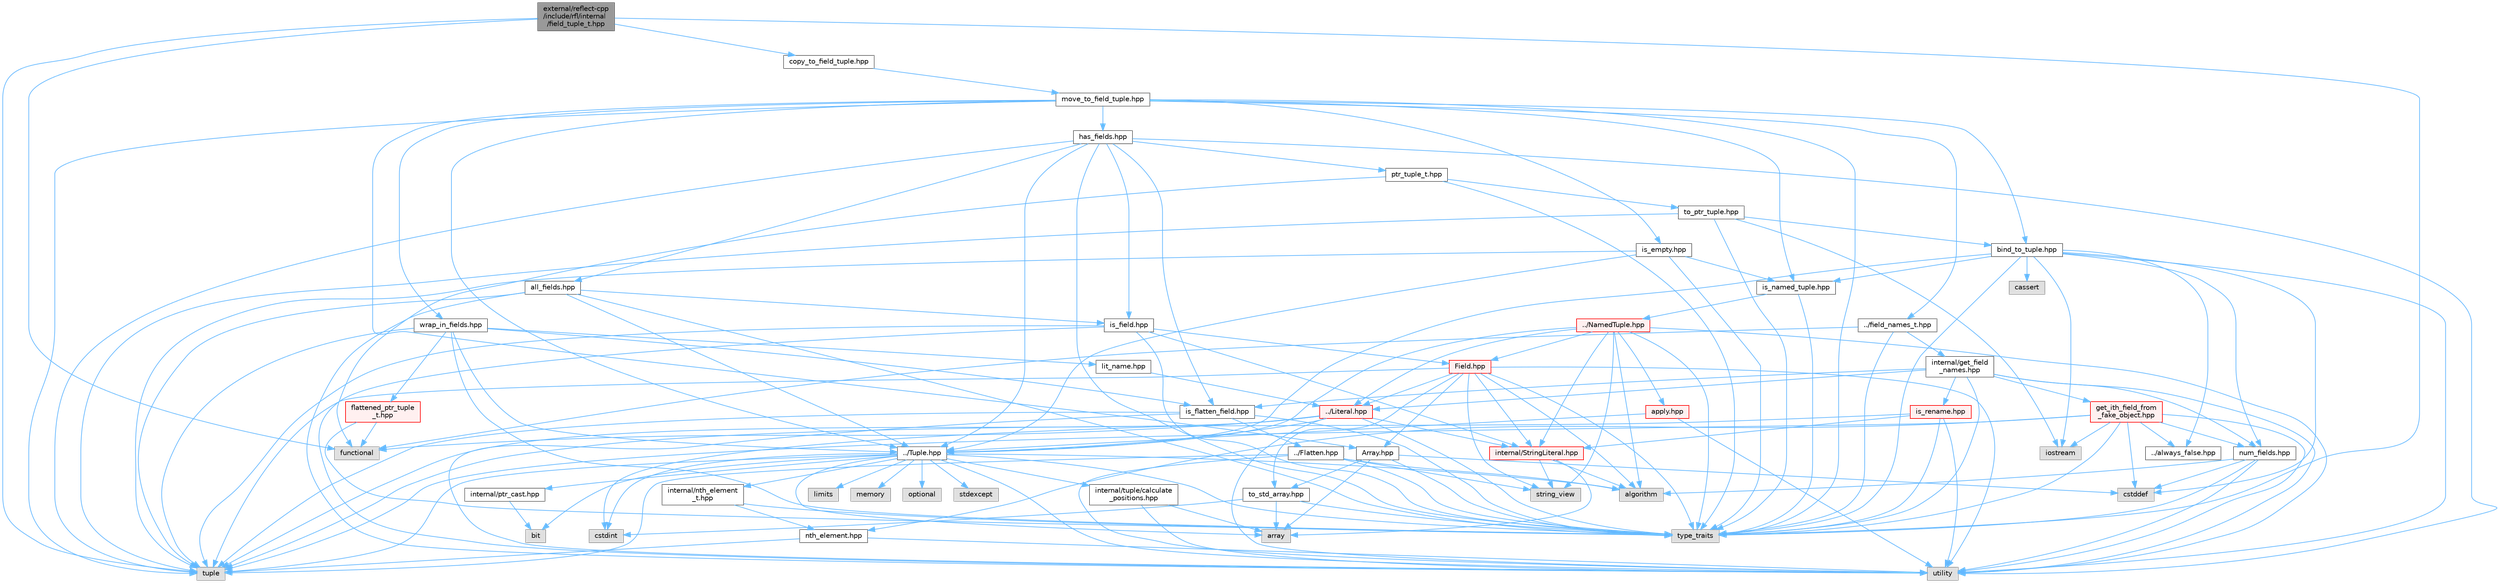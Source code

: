 digraph "external/reflect-cpp/include/rfl/internal/field_tuple_t.hpp"
{
 // LATEX_PDF_SIZE
  bgcolor="transparent";
  edge [fontname=Helvetica,fontsize=10,labelfontname=Helvetica,labelfontsize=10];
  node [fontname=Helvetica,fontsize=10,shape=box,height=0.2,width=0.4];
  Node1 [id="Node000001",label="external/reflect-cpp\l/include/rfl/internal\l/field_tuple_t.hpp",height=0.2,width=0.4,color="gray40", fillcolor="grey60", style="filled", fontcolor="black",tooltip=" "];
  Node1 -> Node2 [id="edge1_Node000001_Node000002",color="steelblue1",style="solid",tooltip=" "];
  Node2 [id="Node000002",label="functional",height=0.2,width=0.4,color="grey60", fillcolor="#E0E0E0", style="filled",tooltip=" "];
  Node1 -> Node3 [id="edge2_Node000001_Node000003",color="steelblue1",style="solid",tooltip=" "];
  Node3 [id="Node000003",label="tuple",height=0.2,width=0.4,color="grey60", fillcolor="#E0E0E0", style="filled",tooltip=" "];
  Node1 -> Node4 [id="edge3_Node000001_Node000004",color="steelblue1",style="solid",tooltip=" "];
  Node4 [id="Node000004",label="type_traits",height=0.2,width=0.4,color="grey60", fillcolor="#E0E0E0", style="filled",tooltip=" "];
  Node1 -> Node5 [id="edge4_Node000001_Node000005",color="steelblue1",style="solid",tooltip=" "];
  Node5 [id="Node000005",label="copy_to_field_tuple.hpp",height=0.2,width=0.4,color="grey40", fillcolor="white", style="filled",URL="$copy__to__field__tuple_8hpp.html",tooltip=" "];
  Node5 -> Node6 [id="edge5_Node000005_Node000006",color="steelblue1",style="solid",tooltip=" "];
  Node6 [id="Node000006",label="move_to_field_tuple.hpp",height=0.2,width=0.4,color="grey40", fillcolor="white", style="filled",URL="$move__to__field__tuple_8hpp.html",tooltip=" "];
  Node6 -> Node3 [id="edge6_Node000006_Node000003",color="steelblue1",style="solid",tooltip=" "];
  Node6 -> Node4 [id="edge7_Node000006_Node000004",color="steelblue1",style="solid",tooltip=" "];
  Node6 -> Node7 [id="edge8_Node000006_Node000007",color="steelblue1",style="solid",tooltip=" "];
  Node7 [id="Node000007",label="../Tuple.hpp",height=0.2,width=0.4,color="grey40", fillcolor="white", style="filled",URL="$_tuple_8hpp.html",tooltip=" "];
  Node7 -> Node8 [id="edge9_Node000007_Node000008",color="steelblue1",style="solid",tooltip=" "];
  Node8 [id="Node000008",label="algorithm",height=0.2,width=0.4,color="grey60", fillcolor="#E0E0E0", style="filled",tooltip=" "];
  Node7 -> Node9 [id="edge10_Node000007_Node000009",color="steelblue1",style="solid",tooltip=" "];
  Node9 [id="Node000009",label="array",height=0.2,width=0.4,color="grey60", fillcolor="#E0E0E0", style="filled",tooltip=" "];
  Node7 -> Node10 [id="edge11_Node000007_Node000010",color="steelblue1",style="solid",tooltip=" "];
  Node10 [id="Node000010",label="bit",height=0.2,width=0.4,color="grey60", fillcolor="#E0E0E0", style="filled",tooltip=" "];
  Node7 -> Node11 [id="edge12_Node000007_Node000011",color="steelblue1",style="solid",tooltip=" "];
  Node11 [id="Node000011",label="cstdint",height=0.2,width=0.4,color="grey60", fillcolor="#E0E0E0", style="filled",tooltip=" "];
  Node7 -> Node12 [id="edge13_Node000007_Node000012",color="steelblue1",style="solid",tooltip=" "];
  Node12 [id="Node000012",label="limits",height=0.2,width=0.4,color="grey60", fillcolor="#E0E0E0", style="filled",tooltip=" "];
  Node7 -> Node13 [id="edge14_Node000007_Node000013",color="steelblue1",style="solid",tooltip=" "];
  Node13 [id="Node000013",label="memory",height=0.2,width=0.4,color="grey60", fillcolor="#E0E0E0", style="filled",tooltip=" "];
  Node7 -> Node14 [id="edge15_Node000007_Node000014",color="steelblue1",style="solid",tooltip=" "];
  Node14 [id="Node000014",label="optional",height=0.2,width=0.4,color="grey60", fillcolor="#E0E0E0", style="filled",tooltip=" "];
  Node7 -> Node15 [id="edge16_Node000007_Node000015",color="steelblue1",style="solid",tooltip=" "];
  Node15 [id="Node000015",label="stdexcept",height=0.2,width=0.4,color="grey60", fillcolor="#E0E0E0", style="filled",tooltip=" "];
  Node7 -> Node3 [id="edge17_Node000007_Node000003",color="steelblue1",style="solid",tooltip=" "];
  Node7 -> Node4 [id="edge18_Node000007_Node000004",color="steelblue1",style="solid",tooltip=" "];
  Node7 -> Node16 [id="edge19_Node000007_Node000016",color="steelblue1",style="solid",tooltip=" "];
  Node16 [id="Node000016",label="utility",height=0.2,width=0.4,color="grey60", fillcolor="#E0E0E0", style="filled",tooltip=" "];
  Node7 -> Node17 [id="edge20_Node000007_Node000017",color="steelblue1",style="solid",tooltip=" "];
  Node17 [id="Node000017",label="internal/nth_element\l_t.hpp",height=0.2,width=0.4,color="grey40", fillcolor="white", style="filled",URL="$nth__element__t_8hpp.html",tooltip=" "];
  Node17 -> Node4 [id="edge21_Node000017_Node000004",color="steelblue1",style="solid",tooltip=" "];
  Node17 -> Node18 [id="edge22_Node000017_Node000018",color="steelblue1",style="solid",tooltip=" "];
  Node18 [id="Node000018",label="nth_element.hpp",height=0.2,width=0.4,color="grey40", fillcolor="white", style="filled",URL="$nth__element_8hpp.html",tooltip=" "];
  Node18 -> Node3 [id="edge23_Node000018_Node000003",color="steelblue1",style="solid",tooltip=" "];
  Node18 -> Node16 [id="edge24_Node000018_Node000016",color="steelblue1",style="solid",tooltip=" "];
  Node7 -> Node19 [id="edge25_Node000007_Node000019",color="steelblue1",style="solid",tooltip=" "];
  Node19 [id="Node000019",label="internal/ptr_cast.hpp",height=0.2,width=0.4,color="grey40", fillcolor="white", style="filled",URL="$ptr__cast_8hpp.html",tooltip=" "];
  Node19 -> Node10 [id="edge26_Node000019_Node000010",color="steelblue1",style="solid",tooltip=" "];
  Node7 -> Node20 [id="edge27_Node000007_Node000020",color="steelblue1",style="solid",tooltip=" "];
  Node20 [id="Node000020",label="internal/tuple/calculate\l_positions.hpp",height=0.2,width=0.4,color="grey40", fillcolor="white", style="filled",URL="$calculate__positions_8hpp.html",tooltip=" "];
  Node20 -> Node9 [id="edge28_Node000020_Node000009",color="steelblue1",style="solid",tooltip=" "];
  Node20 -> Node16 [id="edge29_Node000020_Node000016",color="steelblue1",style="solid",tooltip=" "];
  Node6 -> Node21 [id="edge30_Node000006_Node000021",color="steelblue1",style="solid",tooltip=" "];
  Node21 [id="Node000021",label="../field_names_t.hpp",height=0.2,width=0.4,color="grey40", fillcolor="white", style="filled",URL="$field__names__t_8hpp.html",tooltip=" "];
  Node21 -> Node2 [id="edge31_Node000021_Node000002",color="steelblue1",style="solid",tooltip=" "];
  Node21 -> Node4 [id="edge32_Node000021_Node000004",color="steelblue1",style="solid",tooltip=" "];
  Node21 -> Node22 [id="edge33_Node000021_Node000022",color="steelblue1",style="solid",tooltip=" "];
  Node22 [id="Node000022",label="internal/get_field\l_names.hpp",height=0.2,width=0.4,color="grey40", fillcolor="white", style="filled",URL="$get__field__names_8hpp.html",tooltip=" "];
  Node22 -> Node4 [id="edge34_Node000022_Node000004",color="steelblue1",style="solid",tooltip=" "];
  Node22 -> Node16 [id="edge35_Node000022_Node000016",color="steelblue1",style="solid",tooltip=" "];
  Node22 -> Node23 [id="edge36_Node000022_Node000023",color="steelblue1",style="solid",tooltip=" "];
  Node23 [id="Node000023",label="../Literal.hpp",height=0.2,width=0.4,color="red", fillcolor="#FFF0F0", style="filled",URL="$_literal_8hpp.html",tooltip=" "];
  Node23 -> Node11 [id="edge37_Node000023_Node000011",color="steelblue1",style="solid",tooltip=" "];
  Node23 -> Node2 [id="edge38_Node000023_Node000002",color="steelblue1",style="solid",tooltip=" "];
  Node23 -> Node3 [id="edge39_Node000023_Node000003",color="steelblue1",style="solid",tooltip=" "];
  Node23 -> Node4 [id="edge40_Node000023_Node000004",color="steelblue1",style="solid",tooltip=" "];
  Node23 -> Node16 [id="edge41_Node000023_Node000016",color="steelblue1",style="solid",tooltip=" "];
  Node23 -> Node7 [id="edge42_Node000023_Node000007",color="steelblue1",style="solid",tooltip=" "];
  Node23 -> Node30 [id="edge43_Node000023_Node000030",color="steelblue1",style="solid",tooltip=" "];
  Node30 [id="Node000030",label="internal/StringLiteral.hpp",height=0.2,width=0.4,color="red", fillcolor="#FFF0F0", style="filled",URL="$_string_literal_8hpp.html",tooltip=" "];
  Node30 -> Node8 [id="edge44_Node000030_Node000008",color="steelblue1",style="solid",tooltip=" "];
  Node30 -> Node9 [id="edge45_Node000030_Node000009",color="steelblue1",style="solid",tooltip=" "];
  Node30 -> Node31 [id="edge46_Node000030_Node000031",color="steelblue1",style="solid",tooltip=" "];
  Node31 [id="Node000031",label="string_view",height=0.2,width=0.4,color="grey60", fillcolor="#E0E0E0", style="filled",tooltip=" "];
  Node22 -> Node33 [id="edge47_Node000022_Node000033",color="steelblue1",style="solid",tooltip=" "];
  Node33 [id="Node000033",label="get_ith_field_from\l_fake_object.hpp",height=0.2,width=0.4,color="red", fillcolor="#FFF0F0", style="filled",URL="$get__ith__field__from__fake__object_8hpp.html",tooltip=" "];
  Node33 -> Node34 [id="edge48_Node000033_Node000034",color="steelblue1",style="solid",tooltip=" "];
  Node34 [id="Node000034",label="cstddef",height=0.2,width=0.4,color="grey60", fillcolor="#E0E0E0", style="filled",tooltip=" "];
  Node33 -> Node28 [id="edge49_Node000033_Node000028",color="steelblue1",style="solid",tooltip=" "];
  Node28 [id="Node000028",label="iostream",height=0.2,width=0.4,color="grey60", fillcolor="#E0E0E0", style="filled",tooltip=" "];
  Node33 -> Node3 [id="edge50_Node000033_Node000003",color="steelblue1",style="solid",tooltip=" "];
  Node33 -> Node4 [id="edge51_Node000033_Node000004",color="steelblue1",style="solid",tooltip=" "];
  Node33 -> Node16 [id="edge52_Node000033_Node000016",color="steelblue1",style="solid",tooltip=" "];
  Node33 -> Node35 [id="edge53_Node000033_Node000035",color="steelblue1",style="solid",tooltip=" "];
  Node35 [id="Node000035",label="../always_false.hpp",height=0.2,width=0.4,color="grey40", fillcolor="white", style="filled",URL="$always__false_8hpp.html",tooltip=" "];
  Node33 -> Node18 [id="edge54_Node000033_Node000018",color="steelblue1",style="solid",tooltip=" "];
  Node33 -> Node37 [id="edge55_Node000033_Node000037",color="steelblue1",style="solid",tooltip=" "];
  Node37 [id="Node000037",label="num_fields.hpp",height=0.2,width=0.4,color="grey40", fillcolor="white", style="filled",URL="$num__fields_8hpp.html",tooltip=" "];
  Node37 -> Node8 [id="edge56_Node000037_Node000008",color="steelblue1",style="solid",tooltip=" "];
  Node37 -> Node34 [id="edge57_Node000037_Node000034",color="steelblue1",style="solid",tooltip=" "];
  Node37 -> Node4 [id="edge58_Node000037_Node000004",color="steelblue1",style="solid",tooltip=" "];
  Node37 -> Node16 [id="edge59_Node000037_Node000016",color="steelblue1",style="solid",tooltip=" "];
  Node22 -> Node38 [id="edge60_Node000022_Node000038",color="steelblue1",style="solid",tooltip=" "];
  Node38 [id="Node000038",label="is_flatten_field.hpp",height=0.2,width=0.4,color="grey40", fillcolor="white", style="filled",URL="$is__flatten__field_8hpp.html",tooltip=" "];
  Node38 -> Node3 [id="edge61_Node000038_Node000003",color="steelblue1",style="solid",tooltip=" "];
  Node38 -> Node4 [id="edge62_Node000038_Node000004",color="steelblue1",style="solid",tooltip=" "];
  Node38 -> Node16 [id="edge63_Node000038_Node000016",color="steelblue1",style="solid",tooltip=" "];
  Node38 -> Node39 [id="edge64_Node000038_Node000039",color="steelblue1",style="solid",tooltip=" "];
  Node39 [id="Node000039",label="../Flatten.hpp",height=0.2,width=0.4,color="grey40", fillcolor="white", style="filled",URL="$_flatten_8hpp.html",tooltip=" "];
  Node39 -> Node8 [id="edge65_Node000039_Node000008",color="steelblue1",style="solid",tooltip=" "];
  Node39 -> Node31 [id="edge66_Node000039_Node000031",color="steelblue1",style="solid",tooltip=" "];
  Node39 -> Node3 [id="edge67_Node000039_Node000003",color="steelblue1",style="solid",tooltip=" "];
  Node39 -> Node4 [id="edge68_Node000039_Node000004",color="steelblue1",style="solid",tooltip=" "];
  Node39 -> Node16 [id="edge69_Node000039_Node000016",color="steelblue1",style="solid",tooltip=" "];
  Node22 -> Node40 [id="edge70_Node000022_Node000040",color="steelblue1",style="solid",tooltip=" "];
  Node40 [id="Node000040",label="is_rename.hpp",height=0.2,width=0.4,color="red", fillcolor="#FFF0F0", style="filled",URL="$is__rename_8hpp.html",tooltip=" "];
  Node40 -> Node3 [id="edge71_Node000040_Node000003",color="steelblue1",style="solid",tooltip=" "];
  Node40 -> Node4 [id="edge72_Node000040_Node000004",color="steelblue1",style="solid",tooltip=" "];
  Node40 -> Node16 [id="edge73_Node000040_Node000016",color="steelblue1",style="solid",tooltip=" "];
  Node40 -> Node30 [id="edge74_Node000040_Node000030",color="steelblue1",style="solid",tooltip=" "];
  Node22 -> Node37 [id="edge75_Node000022_Node000037",color="steelblue1",style="solid",tooltip=" "];
  Node6 -> Node43 [id="edge76_Node000006_Node000043",color="steelblue1",style="solid",tooltip=" "];
  Node43 [id="Node000043",label="Array.hpp",height=0.2,width=0.4,color="grey40", fillcolor="white", style="filled",URL="$_array_8hpp.html",tooltip=" "];
  Node43 -> Node9 [id="edge77_Node000043_Node000009",color="steelblue1",style="solid",tooltip=" "];
  Node43 -> Node34 [id="edge78_Node000043_Node000034",color="steelblue1",style="solid",tooltip=" "];
  Node43 -> Node4 [id="edge79_Node000043_Node000004",color="steelblue1",style="solid",tooltip=" "];
  Node43 -> Node44 [id="edge80_Node000043_Node000044",color="steelblue1",style="solid",tooltip=" "];
  Node44 [id="Node000044",label="to_std_array.hpp",height=0.2,width=0.4,color="grey40", fillcolor="white", style="filled",URL="$to__std__array_8hpp.html",tooltip=" "];
  Node44 -> Node9 [id="edge81_Node000044_Node000009",color="steelblue1",style="solid",tooltip=" "];
  Node44 -> Node11 [id="edge82_Node000044_Node000011",color="steelblue1",style="solid",tooltip=" "];
  Node44 -> Node4 [id="edge83_Node000044_Node000004",color="steelblue1",style="solid",tooltip=" "];
  Node6 -> Node45 [id="edge84_Node000006_Node000045",color="steelblue1",style="solid",tooltip=" "];
  Node45 [id="Node000045",label="bind_to_tuple.hpp",height=0.2,width=0.4,color="grey40", fillcolor="white", style="filled",URL="$bind__to__tuple_8hpp.html",tooltip=" "];
  Node45 -> Node46 [id="edge85_Node000045_Node000046",color="steelblue1",style="solid",tooltip=" "];
  Node46 [id="Node000046",label="cassert",height=0.2,width=0.4,color="grey60", fillcolor="#E0E0E0", style="filled",tooltip=" "];
  Node45 -> Node34 [id="edge86_Node000045_Node000034",color="steelblue1",style="solid",tooltip=" "];
  Node45 -> Node28 [id="edge87_Node000045_Node000028",color="steelblue1",style="solid",tooltip=" "];
  Node45 -> Node4 [id="edge88_Node000045_Node000004",color="steelblue1",style="solid",tooltip=" "];
  Node45 -> Node16 [id="edge89_Node000045_Node000016",color="steelblue1",style="solid",tooltip=" "];
  Node45 -> Node7 [id="edge90_Node000045_Node000007",color="steelblue1",style="solid",tooltip=" "];
  Node45 -> Node35 [id="edge91_Node000045_Node000035",color="steelblue1",style="solid",tooltip=" "];
  Node45 -> Node47 [id="edge92_Node000045_Node000047",color="steelblue1",style="solid",tooltip=" "];
  Node47 [id="Node000047",label="is_named_tuple.hpp",height=0.2,width=0.4,color="grey40", fillcolor="white", style="filled",URL="$is__named__tuple_8hpp.html",tooltip=" "];
  Node47 -> Node4 [id="edge93_Node000047_Node000004",color="steelblue1",style="solid",tooltip=" "];
  Node47 -> Node48 [id="edge94_Node000047_Node000048",color="steelblue1",style="solid",tooltip=" "];
  Node48 [id="Node000048",label="../NamedTuple.hpp",height=0.2,width=0.4,color="red", fillcolor="#FFF0F0", style="filled",URL="$_named_tuple_8hpp.html",tooltip=" "];
  Node48 -> Node8 [id="edge95_Node000048_Node000008",color="steelblue1",style="solid",tooltip=" "];
  Node48 -> Node31 [id="edge96_Node000048_Node000031",color="steelblue1",style="solid",tooltip=" "];
  Node48 -> Node4 [id="edge97_Node000048_Node000004",color="steelblue1",style="solid",tooltip=" "];
  Node48 -> Node16 [id="edge98_Node000048_Node000016",color="steelblue1",style="solid",tooltip=" "];
  Node48 -> Node49 [id="edge99_Node000048_Node000049",color="steelblue1",style="solid",tooltip=" "];
  Node49 [id="Node000049",label="Field.hpp",height=0.2,width=0.4,color="red", fillcolor="#FFF0F0", style="filled",URL="$_field_8hpp.html",tooltip=" "];
  Node49 -> Node8 [id="edge100_Node000049_Node000008",color="steelblue1",style="solid",tooltip=" "];
  Node49 -> Node31 [id="edge101_Node000049_Node000031",color="steelblue1",style="solid",tooltip=" "];
  Node49 -> Node3 [id="edge102_Node000049_Node000003",color="steelblue1",style="solid",tooltip=" "];
  Node49 -> Node4 [id="edge103_Node000049_Node000004",color="steelblue1",style="solid",tooltip=" "];
  Node49 -> Node16 [id="edge104_Node000049_Node000016",color="steelblue1",style="solid",tooltip=" "];
  Node49 -> Node23 [id="edge105_Node000049_Node000023",color="steelblue1",style="solid",tooltip=" "];
  Node49 -> Node43 [id="edge106_Node000049_Node000043",color="steelblue1",style="solid",tooltip=" "];
  Node49 -> Node30 [id="edge107_Node000049_Node000030",color="steelblue1",style="solid",tooltip=" "];
  Node49 -> Node44 [id="edge108_Node000049_Node000044",color="steelblue1",style="solid",tooltip=" "];
  Node48 -> Node23 [id="edge109_Node000048_Node000023",color="steelblue1",style="solid",tooltip=" "];
  Node48 -> Node7 [id="edge110_Node000048_Node000007",color="steelblue1",style="solid",tooltip=" "];
  Node48 -> Node51 [id="edge111_Node000048_Node000051",color="steelblue1",style="solid",tooltip=" "];
  Node51 [id="Node000051",label="apply.hpp",height=0.2,width=0.4,color="red", fillcolor="#FFF0F0", style="filled",URL="$apply_8hpp.html",tooltip=" "];
  Node51 -> Node16 [id="edge112_Node000051_Node000016",color="steelblue1",style="solid",tooltip=" "];
  Node51 -> Node7 [id="edge113_Node000051_Node000007",color="steelblue1",style="solid",tooltip=" "];
  Node48 -> Node30 [id="edge114_Node000048_Node000030",color="steelblue1",style="solid",tooltip=" "];
  Node45 -> Node37 [id="edge115_Node000045_Node000037",color="steelblue1",style="solid",tooltip=" "];
  Node6 -> Node64 [id="edge116_Node000006_Node000064",color="steelblue1",style="solid",tooltip=" "];
  Node64 [id="Node000064",label="has_fields.hpp",height=0.2,width=0.4,color="grey40", fillcolor="white", style="filled",URL="$has__fields_8hpp.html",tooltip=" "];
  Node64 -> Node3 [id="edge117_Node000064_Node000003",color="steelblue1",style="solid",tooltip=" "];
  Node64 -> Node4 [id="edge118_Node000064_Node000004",color="steelblue1",style="solid",tooltip=" "];
  Node64 -> Node16 [id="edge119_Node000064_Node000016",color="steelblue1",style="solid",tooltip=" "];
  Node64 -> Node7 [id="edge120_Node000064_Node000007",color="steelblue1",style="solid",tooltip=" "];
  Node64 -> Node65 [id="edge121_Node000064_Node000065",color="steelblue1",style="solid",tooltip=" "];
  Node65 [id="Node000065",label="all_fields.hpp",height=0.2,width=0.4,color="grey40", fillcolor="white", style="filled",URL="$all__fields_8hpp.html",tooltip=" "];
  Node65 -> Node3 [id="edge122_Node000065_Node000003",color="steelblue1",style="solid",tooltip=" "];
  Node65 -> Node4 [id="edge123_Node000065_Node000004",color="steelblue1",style="solid",tooltip=" "];
  Node65 -> Node16 [id="edge124_Node000065_Node000016",color="steelblue1",style="solid",tooltip=" "];
  Node65 -> Node7 [id="edge125_Node000065_Node000007",color="steelblue1",style="solid",tooltip=" "];
  Node65 -> Node66 [id="edge126_Node000065_Node000066",color="steelblue1",style="solid",tooltip=" "];
  Node66 [id="Node000066",label="is_field.hpp",height=0.2,width=0.4,color="grey40", fillcolor="white", style="filled",URL="$is__field_8hpp.html",tooltip=" "];
  Node66 -> Node3 [id="edge127_Node000066_Node000003",color="steelblue1",style="solid",tooltip=" "];
  Node66 -> Node4 [id="edge128_Node000066_Node000004",color="steelblue1",style="solid",tooltip=" "];
  Node66 -> Node16 [id="edge129_Node000066_Node000016",color="steelblue1",style="solid",tooltip=" "];
  Node66 -> Node49 [id="edge130_Node000066_Node000049",color="steelblue1",style="solid",tooltip=" "];
  Node66 -> Node30 [id="edge131_Node000066_Node000030",color="steelblue1",style="solid",tooltip=" "];
  Node64 -> Node66 [id="edge132_Node000064_Node000066",color="steelblue1",style="solid",tooltip=" "];
  Node64 -> Node38 [id="edge133_Node000064_Node000038",color="steelblue1",style="solid",tooltip=" "];
  Node64 -> Node67 [id="edge134_Node000064_Node000067",color="steelblue1",style="solid",tooltip=" "];
  Node67 [id="Node000067",label="ptr_tuple_t.hpp",height=0.2,width=0.4,color="grey40", fillcolor="white", style="filled",URL="$ptr__tuple__t_8hpp.html",tooltip=" "];
  Node67 -> Node2 [id="edge135_Node000067_Node000002",color="steelblue1",style="solid",tooltip=" "];
  Node67 -> Node4 [id="edge136_Node000067_Node000004",color="steelblue1",style="solid",tooltip=" "];
  Node67 -> Node68 [id="edge137_Node000067_Node000068",color="steelblue1",style="solid",tooltip=" "];
  Node68 [id="Node000068",label="to_ptr_tuple.hpp",height=0.2,width=0.4,color="grey40", fillcolor="white", style="filled",URL="$to__ptr__tuple_8hpp.html",tooltip=" "];
  Node68 -> Node28 [id="edge138_Node000068_Node000028",color="steelblue1",style="solid",tooltip=" "];
  Node68 -> Node3 [id="edge139_Node000068_Node000003",color="steelblue1",style="solid",tooltip=" "];
  Node68 -> Node4 [id="edge140_Node000068_Node000004",color="steelblue1",style="solid",tooltip=" "];
  Node68 -> Node45 [id="edge141_Node000068_Node000045",color="steelblue1",style="solid",tooltip=" "];
  Node6 -> Node69 [id="edge142_Node000006_Node000069",color="steelblue1",style="solid",tooltip=" "];
  Node69 [id="Node000069",label="is_empty.hpp",height=0.2,width=0.4,color="grey40", fillcolor="white", style="filled",URL="$internal_2is__empty_8hpp.html",tooltip=" "];
  Node69 -> Node3 [id="edge143_Node000069_Node000003",color="steelblue1",style="solid",tooltip=" "];
  Node69 -> Node4 [id="edge144_Node000069_Node000004",color="steelblue1",style="solid",tooltip=" "];
  Node69 -> Node7 [id="edge145_Node000069_Node000007",color="steelblue1",style="solid",tooltip=" "];
  Node69 -> Node47 [id="edge146_Node000069_Node000047",color="steelblue1",style="solid",tooltip=" "];
  Node6 -> Node47 [id="edge147_Node000006_Node000047",color="steelblue1",style="solid",tooltip=" "];
  Node6 -> Node70 [id="edge148_Node000006_Node000070",color="steelblue1",style="solid",tooltip=" "];
  Node70 [id="Node000070",label="wrap_in_fields.hpp",height=0.2,width=0.4,color="grey40", fillcolor="white", style="filled",URL="$wrap__in__fields_8hpp.html",tooltip=" "];
  Node70 -> Node3 [id="edge149_Node000070_Node000003",color="steelblue1",style="solid",tooltip=" "];
  Node70 -> Node4 [id="edge150_Node000070_Node000004",color="steelblue1",style="solid",tooltip=" "];
  Node70 -> Node7 [id="edge151_Node000070_Node000007",color="steelblue1",style="solid",tooltip=" "];
  Node70 -> Node71 [id="edge152_Node000070_Node000071",color="steelblue1",style="solid",tooltip=" "];
  Node71 [id="Node000071",label="flattened_ptr_tuple\l_t.hpp",height=0.2,width=0.4,color="red", fillcolor="#FFF0F0", style="filled",URL="$flattened__ptr__tuple__t_8hpp.html",tooltip=" "];
  Node71 -> Node2 [id="edge153_Node000071_Node000002",color="steelblue1",style="solid",tooltip=" "];
  Node71 -> Node4 [id="edge154_Node000071_Node000004",color="steelblue1",style="solid",tooltip=" "];
  Node70 -> Node38 [id="edge155_Node000070_Node000038",color="steelblue1",style="solid",tooltip=" "];
  Node70 -> Node74 [id="edge156_Node000070_Node000074",color="steelblue1",style="solid",tooltip=" "];
  Node74 [id="Node000074",label="lit_name.hpp",height=0.2,width=0.4,color="grey40", fillcolor="white", style="filled",URL="$lit__name_8hpp.html",tooltip=" "];
  Node74 -> Node23 [id="edge157_Node000074_Node000023",color="steelblue1",style="solid",tooltip=" "];
}
